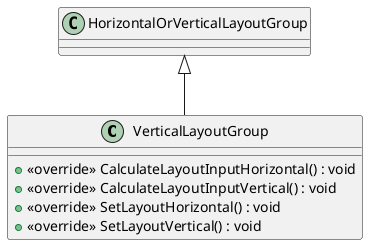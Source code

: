 @startuml
class VerticalLayoutGroup {
    + <<override>> CalculateLayoutInputHorizontal() : void
    + <<override>> CalculateLayoutInputVertical() : void
    + <<override>> SetLayoutHorizontal() : void
    + <<override>> SetLayoutVertical() : void
}
HorizontalOrVerticalLayoutGroup <|-- VerticalLayoutGroup
@enduml
